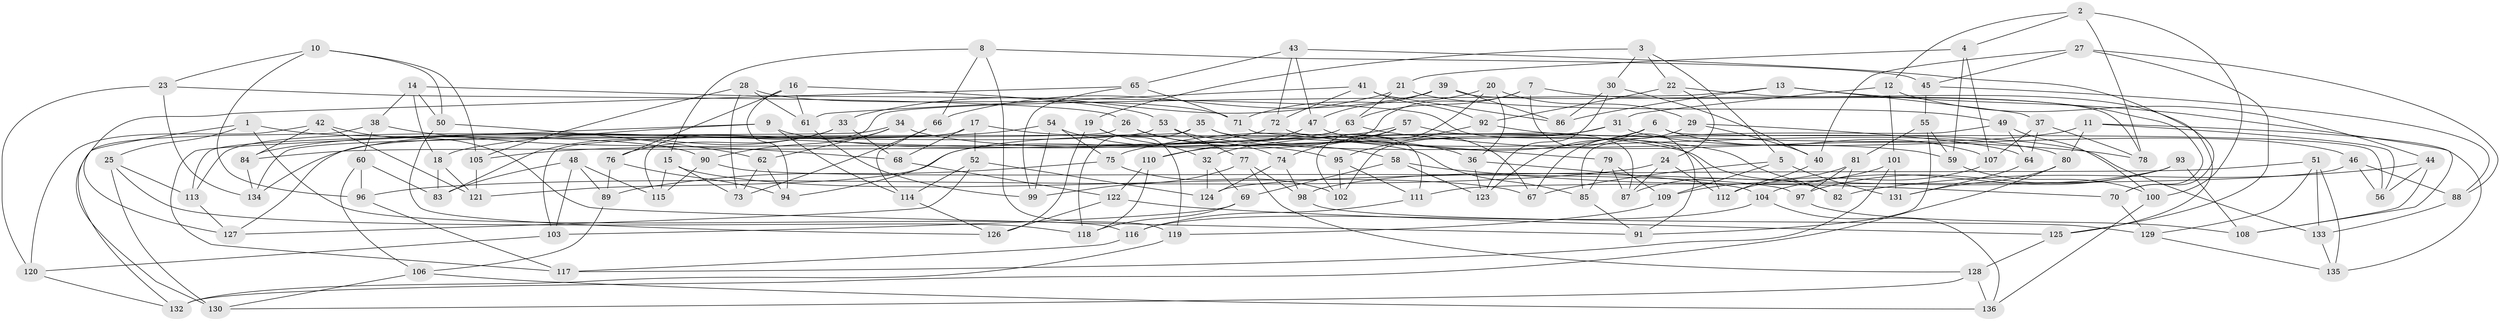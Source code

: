 // coarse degree distribution, {3: 0.05263157894736842, 4: 0.5157894736842106, 6: 0.35789473684210527, 5: 0.07368421052631578}
// Generated by graph-tools (version 1.1) at 2025/52/02/27/25 19:52:27]
// undirected, 136 vertices, 272 edges
graph export_dot {
graph [start="1"]
  node [color=gray90,style=filled];
  1;
  2;
  3;
  4;
  5;
  6;
  7;
  8;
  9;
  10;
  11;
  12;
  13;
  14;
  15;
  16;
  17;
  18;
  19;
  20;
  21;
  22;
  23;
  24;
  25;
  26;
  27;
  28;
  29;
  30;
  31;
  32;
  33;
  34;
  35;
  36;
  37;
  38;
  39;
  40;
  41;
  42;
  43;
  44;
  45;
  46;
  47;
  48;
  49;
  50;
  51;
  52;
  53;
  54;
  55;
  56;
  57;
  58;
  59;
  60;
  61;
  62;
  63;
  64;
  65;
  66;
  67;
  68;
  69;
  70;
  71;
  72;
  73;
  74;
  75;
  76;
  77;
  78;
  79;
  80;
  81;
  82;
  83;
  84;
  85;
  86;
  87;
  88;
  89;
  90;
  91;
  92;
  93;
  94;
  95;
  96;
  97;
  98;
  99;
  100;
  101;
  102;
  103;
  104;
  105;
  106;
  107;
  108;
  109;
  110;
  111;
  112;
  113;
  114;
  115;
  116;
  117;
  118;
  119;
  120;
  121;
  122;
  123;
  124;
  125;
  126;
  127;
  128;
  129;
  130;
  131;
  132;
  133;
  134;
  135;
  136;
  1 -- 25;
  1 -- 90;
  1 -- 116;
  1 -- 130;
  2 -- 100;
  2 -- 78;
  2 -- 4;
  2 -- 12;
  3 -- 19;
  3 -- 5;
  3 -- 22;
  3 -- 30;
  4 -- 21;
  4 -- 107;
  4 -- 59;
  5 -- 131;
  5 -- 109;
  5 -- 67;
  6 -- 107;
  6 -- 123;
  6 -- 75;
  6 -- 56;
  7 -- 63;
  7 -- 94;
  7 -- 91;
  7 -- 70;
  8 -- 66;
  8 -- 45;
  8 -- 15;
  8 -- 119;
  9 -- 82;
  9 -- 18;
  9 -- 114;
  9 -- 117;
  10 -- 96;
  10 -- 105;
  10 -- 50;
  10 -- 23;
  11 -- 80;
  11 -- 135;
  11 -- 32;
  11 -- 56;
  12 -- 31;
  12 -- 101;
  12 -- 44;
  13 -- 115;
  13 -- 108;
  13 -- 37;
  13 -- 86;
  14 -- 50;
  14 -- 112;
  14 -- 38;
  14 -- 18;
  15 -- 67;
  15 -- 115;
  15 -- 73;
  16 -- 94;
  16 -- 76;
  16 -- 53;
  16 -- 61;
  17 -- 85;
  17 -- 52;
  17 -- 68;
  17 -- 113;
  18 -- 121;
  18 -- 83;
  19 -- 119;
  19 -- 126;
  19 -- 32;
  20 -- 36;
  20 -- 71;
  20 -- 29;
  20 -- 102;
  21 -- 63;
  21 -- 33;
  21 -- 49;
  22 -- 24;
  22 -- 92;
  22 -- 125;
  23 -- 120;
  23 -- 134;
  23 -- 26;
  24 -- 112;
  24 -- 96;
  24 -- 87;
  25 -- 130;
  25 -- 118;
  25 -- 113;
  26 -- 74;
  26 -- 58;
  26 -- 134;
  27 -- 40;
  27 -- 45;
  27 -- 88;
  27 -- 125;
  28 -- 73;
  28 -- 61;
  28 -- 71;
  28 -- 105;
  29 -- 40;
  29 -- 64;
  29 -- 67;
  30 -- 123;
  30 -- 86;
  30 -- 40;
  31 -- 121;
  31 -- 102;
  31 -- 46;
  32 -- 69;
  32 -- 124;
  33 -- 83;
  33 -- 76;
  33 -- 68;
  34 -- 90;
  34 -- 82;
  34 -- 62;
  34 -- 113;
  35 -- 118;
  35 -- 36;
  35 -- 111;
  35 -- 103;
  36 -- 104;
  36 -- 123;
  37 -- 107;
  37 -- 78;
  37 -- 64;
  38 -- 132;
  38 -- 60;
  38 -- 68;
  39 -- 47;
  39 -- 66;
  39 -- 86;
  39 -- 78;
  40 -- 112;
  41 -- 92;
  41 -- 72;
  41 -- 61;
  41 -- 86;
  42 -- 120;
  42 -- 84;
  42 -- 121;
  42 -- 91;
  43 -- 65;
  43 -- 70;
  43 -- 72;
  43 -- 47;
  44 -- 108;
  44 -- 56;
  44 -- 82;
  45 -- 55;
  45 -- 88;
  46 -- 56;
  46 -- 111;
  46 -- 88;
  47 -- 67;
  47 -- 110;
  48 -- 115;
  48 -- 103;
  48 -- 83;
  48 -- 89;
  49 -- 100;
  49 -- 85;
  49 -- 64;
  50 -- 126;
  50 -- 62;
  51 -- 133;
  51 -- 124;
  51 -- 129;
  51 -- 135;
  52 -- 114;
  52 -- 127;
  52 -- 124;
  53 -- 59;
  53 -- 77;
  53 -- 127;
  54 -- 99;
  54 -- 75;
  54 -- 95;
  54 -- 84;
  55 -- 91;
  55 -- 81;
  55 -- 59;
  57 -- 110;
  57 -- 87;
  57 -- 74;
  57 -- 105;
  58 -- 69;
  58 -- 70;
  58 -- 123;
  59 -- 100;
  60 -- 96;
  60 -- 106;
  60 -- 83;
  61 -- 99;
  62 -- 73;
  62 -- 94;
  63 -- 78;
  63 -- 84;
  64 -- 131;
  65 -- 71;
  65 -- 99;
  65 -- 127;
  66 -- 114;
  66 -- 73;
  68 -- 122;
  69 -- 103;
  69 -- 118;
  70 -- 129;
  71 -- 79;
  72 -- 134;
  72 -- 80;
  74 -- 124;
  74 -- 98;
  75 -- 89;
  75 -- 102;
  76 -- 94;
  76 -- 89;
  77 -- 99;
  77 -- 128;
  77 -- 98;
  79 -- 109;
  79 -- 85;
  79 -- 87;
  80 -- 132;
  80 -- 131;
  81 -- 82;
  81 -- 97;
  81 -- 87;
  84 -- 134;
  85 -- 91;
  88 -- 133;
  89 -- 106;
  90 -- 115;
  90 -- 97;
  92 -- 95;
  92 -- 133;
  93 -- 108;
  93 -- 104;
  93 -- 98;
  93 -- 97;
  95 -- 111;
  95 -- 102;
  96 -- 117;
  97 -- 108;
  98 -- 129;
  100 -- 136;
  101 -- 131;
  101 -- 109;
  101 -- 117;
  103 -- 120;
  104 -- 116;
  104 -- 136;
  105 -- 121;
  106 -- 130;
  106 -- 136;
  107 -- 112;
  109 -- 119;
  110 -- 122;
  110 -- 118;
  111 -- 116;
  113 -- 127;
  114 -- 126;
  116 -- 117;
  119 -- 132;
  120 -- 132;
  122 -- 125;
  122 -- 126;
  125 -- 128;
  128 -- 136;
  128 -- 130;
  129 -- 135;
  133 -- 135;
}
